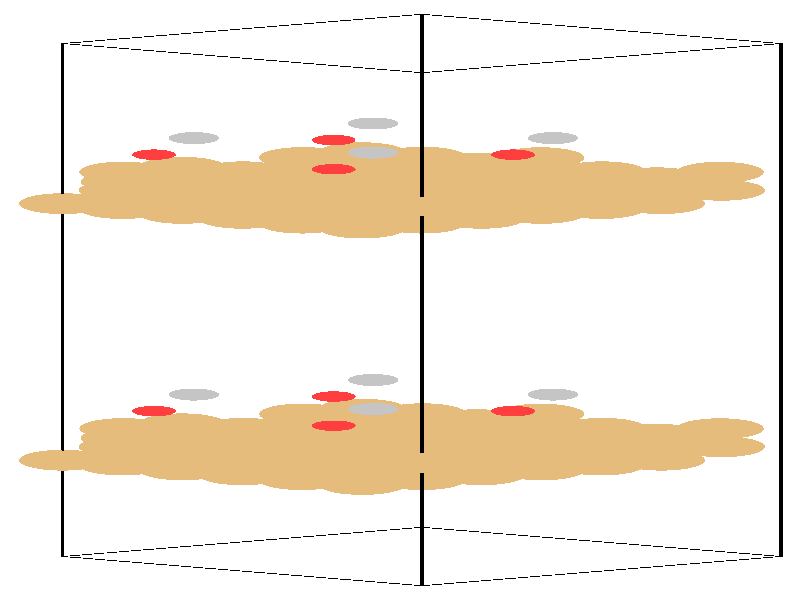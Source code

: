 #include "colors.inc"
#include "finish.inc"

global_settings {assumed_gamma 1 max_trace_level 6}
background {color White}
camera {orthographic
  right -24.13*x up 76.08*y
  direction 1.00*z
  location <0,0,50.00> look_at <0,0,0>}
light_source {<  2.00,   3.00,  40.00> color White
  area_light <0.70, 0, 0>, <0, 0.70, 0>, 3, 3
  adaptive 1 jitter}

#declare simple = finish {phong 0.7}
#declare pale = finish {ambient .5 diffuse .85 roughness .001 specular 0.200 }
#declare intermediate = finish {ambient 0.3 diffuse 0.6 specular 0.10 roughness 0.04 }
#declare vmd = finish {ambient .0 diffuse .65 phong 0.1 phong_size 40. specular 0.500 }
#declare jmol = finish {ambient .2 diffuse .6 specular 1 roughness .001 metallic}
#declare ase2 = finish {ambient 0.05 brilliance 3 diffuse 0.6 metallic specular 0.70 roughness 0.04 reflection 0.15}
#declare ase3 = finish {ambient .15 brilliance 2 diffuse .6 metallic specular 1. roughness .001 reflection .0}
#declare glass = finish {ambient .05 diffuse .3 specular 1. roughness .001}
#declare glass2 = finish {ambient .0 diffuse .3 specular 1. reflection .25 roughness .001}
#declare Rcell = 0.050;
#declare Rbond = 0.100;

#macro atom(LOC, R, COL, TRANS, FIN)
  sphere{LOC, R texture{pigment{color COL transmit TRANS} finish{FIN}}}
#end
#macro constrain(LOC, R, COL, TRANS FIN)
union{torus{R, Rcell rotate 45*z texture{pigment{color COL transmit TRANS} finish{FIN}}}
      torus{R, Rcell rotate -45*z texture{pigment{color COL transmit TRANS} finish{FIN}}}
      translate LOC}
#end

cylinder {<-10.17, -32.52, -33.83>, <  0.66, -36.23, -23.65>, Rcell pigment {Black}}
cylinder {<  0.66, -28.82, -44.00>, < 11.49, -32.52, -33.83>, Rcell pigment {Black}}
cylinder {<  0.66,  36.23, -20.33>, < 11.49,  32.52, -10.15>, Rcell pigment {Black}}
cylinder {<-10.17,  32.52, -10.15>, <  0.66,  28.82,   0.03>, Rcell pigment {Black}}
cylinder {<-10.17, -32.52, -33.83>, <  0.66, -28.82, -44.00>, Rcell pigment {Black}}
cylinder {<  0.66, -36.23, -23.65>, < 11.49, -32.52, -33.83>, Rcell pigment {Black}}
cylinder {<  0.66,  28.82,   0.03>, < 11.49,  32.52, -10.15>, Rcell pigment {Black}}
cylinder {<-10.17,  32.52, -10.15>, <  0.66,  36.23, -20.33>, Rcell pigment {Black}}
cylinder {<-10.17, -32.52, -33.83>, <-10.17,  32.52, -10.15>, Rcell pigment {Black}}
cylinder {<  0.66, -36.23, -23.65>, <  0.66,  28.82,   0.03>, Rcell pigment {Black}}
cylinder {< 11.49, -32.52, -33.83>, < 11.49,  32.52, -10.15>, Rcell pigment {Black}}
cylinder {<  0.66, -28.82, -44.00>, <  0.66,  36.23, -20.33>, Rcell pigment {Black}}
atom(<-10.17, -20.31, -29.38>, 1.32, rgb <0.78, 0.50, 0.20>, 0.0, ase3) // #0 
atom(< -8.37, -20.92, -27.68>, 1.32, rgb <0.78, 0.50, 0.20>, 0.0, ase3) // #1 
atom(< -6.56, -21.54, -25.99>, 1.32, rgb <0.78, 0.50, 0.20>, 0.0, ase3) // #2 
atom(< -8.37, -19.69, -31.08>, 1.32, rgb <0.78, 0.50, 0.20>, 0.0, ase3) // #3 
atom(< -6.56, -20.31, -29.38>, 1.32, rgb <0.78, 0.50, 0.20>, 0.0, ase3) // #4 
atom(< -4.76, -20.92, -27.68>, 1.32, rgb <0.78, 0.50, 0.20>, 0.0, ase3) // #5 
atom(< -6.56, -19.07, -32.77>, 1.32, rgb <0.78, 0.50, 0.20>, 0.0, ase3) // #6 
atom(< -4.76, -19.69, -31.08>, 1.32, rgb <0.78, 0.50, 0.20>, 0.0, ase3) // #7 
atom(< -2.95, -20.31, -29.38>, 1.32, rgb <0.78, 0.50, 0.20>, 0.0, ase3) // #8 
atom(< -8.37, -18.61, -28.76>, 1.32, rgb <0.78, 0.50, 0.20>, 0.0, ase3) // #9 
atom(< -6.56, -19.23, -27.07>, 1.32, rgb <0.78, 0.50, 0.20>, 0.0, ase3) // #10 
atom(< -4.76, -19.85, -25.37>, 1.32, rgb <0.78, 0.50, 0.20>, 0.0, ase3) // #11 
atom(< -6.56, -17.99, -30.46>, 1.32, rgb <0.78, 0.50, 0.20>, 0.0, ase3) // #12 
atom(< -4.76, -18.61, -28.76>, 1.32, rgb <0.78, 0.50, 0.20>, 0.0, ase3) // #13 
atom(< -2.95, -19.23, -27.07>, 1.32, rgb <0.78, 0.50, 0.20>, 0.0, ase3) // #14 
atom(< -4.76, -17.38, -32.15>, 1.32, rgb <0.78, 0.50, 0.20>, 0.0, ase3) // #15 
atom(< -2.95, -17.99, -30.46>, 1.32, rgb <0.78, 0.50, 0.20>, 0.0, ase3) // #16 
atom(< -1.14, -18.61, -28.76>, 1.32, rgb <0.78, 0.50, 0.20>, 0.0, ase3) // #17 
atom(<  0.72, -20.61, -18.04>, 1.32, rgb <0.78, 0.50, 0.20>, 0.0, ase3) // #18 
atom(< -8.31, -17.51, -26.50>, 1.32, rgb <0.78, 0.50, 0.20>, 0.0, ase3) // #19 
atom(<  4.24, -14.47, -34.82>, 1.32, rgb <0.78, 0.50, 0.20>, 0.0, ase3) // #20 
atom(< -8.35, -16.30, -29.84>, 1.32, rgb <0.78, 0.50, 0.20>, 0.0, ase3) // #21 
atom(< -6.53, -16.79, -28.12>, 1.32, rgb <0.78, 0.50, 0.20>, 0.0, ase3) // #22 
atom(< -4.80, -17.56, -26.47>, 1.32, rgb <0.78, 0.50, 0.20>, 0.0, ase3) // #23 
atom(< -6.57, -15.70, -31.48>, 1.32, rgb <0.78, 0.50, 0.20>, 0.0, ase3) // #24 
atom(< -4.73, -16.27, -29.87>, 1.32, rgb <0.78, 0.50, 0.20>, 0.0, ase3) // #25 
atom(< -3.08, -17.02, -28.17>, 1.32, rgb <0.78, 0.50, 0.20>, 0.0, ase3) // #26 
atom(< -7.42, -14.09, -28.65>, 0.66, rgb <1.00, 0.05, 0.05>, 0.0, ase3) // #27 
atom(< -6.22, -11.99, -28.57>, 0.76, rgb <0.56, 0.56, 0.56>, 0.0, ase3) // #28 
atom(<-10.17,  12.22, -17.54>, 1.32, rgb <0.78, 0.50, 0.20>, 0.0, ase3) // #29 
atom(< -8.37,  11.60, -15.85>, 1.32, rgb <0.78, 0.50, 0.20>, 0.0, ase3) // #30 
atom(< -6.56,  10.98, -14.15>, 1.32, rgb <0.78, 0.50, 0.20>, 0.0, ase3) // #31 
atom(< -8.37,  12.83, -19.24>, 1.32, rgb <0.78, 0.50, 0.20>, 0.0, ase3) // #32 
atom(< -6.56,  12.22, -17.54>, 1.32, rgb <0.78, 0.50, 0.20>, 0.0, ase3) // #33 
atom(< -4.76,  11.60, -15.85>, 1.32, rgb <0.78, 0.50, 0.20>, 0.0, ase3) // #34 
atom(< -6.56,  13.45, -20.93>, 1.32, rgb <0.78, 0.50, 0.20>, 0.0, ase3) // #35 
atom(< -4.76,  12.83, -19.24>, 1.32, rgb <0.78, 0.50, 0.20>, 0.0, ase3) // #36 
atom(< -2.95,  12.22, -17.54>, 1.32, rgb <0.78, 0.50, 0.20>, 0.0, ase3) // #37 
atom(< -8.37,  13.91, -16.92>, 1.32, rgb <0.78, 0.50, 0.20>, 0.0, ase3) // #38 
atom(< -6.56,  13.29, -15.23>, 1.32, rgb <0.78, 0.50, 0.20>, 0.0, ase3) // #39 
atom(< -4.76,  12.68, -13.53>, 1.32, rgb <0.78, 0.50, 0.20>, 0.0, ase3) // #40 
atom(< -6.56,  14.53, -18.62>, 1.32, rgb <0.78, 0.50, 0.20>, 0.0, ase3) // #41 
atom(< -4.76,  13.91, -16.92>, 1.32, rgb <0.78, 0.50, 0.20>, 0.0, ase3) // #42 
atom(< -2.95,  13.29, -15.23>, 1.32, rgb <0.78, 0.50, 0.20>, 0.0, ase3) // #43 
atom(< -4.76,  15.15, -20.32>, 1.32, rgb <0.78, 0.50, 0.20>, 0.0, ase3) // #44 
atom(< -2.95,  14.53, -18.62>, 1.32, rgb <0.78, 0.50, 0.20>, 0.0, ase3) // #45 
atom(< -1.14,  13.91, -16.92>, 1.32, rgb <0.78, 0.50, 0.20>, 0.0, ase3) // #46 
atom(<  0.72,  11.91,  -6.21>, 1.32, rgb <0.78, 0.50, 0.20>, 0.0, ase3) // #47 
atom(< -8.31,  15.01, -14.67>, 1.32, rgb <0.78, 0.50, 0.20>, 0.0, ase3) // #48 
atom(<  4.24,  18.05, -22.98>, 1.32, rgb <0.78, 0.50, 0.20>, 0.0, ase3) // #49 
atom(< -8.35,  16.22, -18.00>, 1.32, rgb <0.78, 0.50, 0.20>, 0.0, ase3) // #50 
atom(< -6.53,  15.73, -16.29>, 1.32, rgb <0.78, 0.50, 0.20>, 0.0, ase3) // #51 
atom(< -4.80,  14.97, -14.63>, 1.32, rgb <0.78, 0.50, 0.20>, 0.0, ase3) // #52 
atom(< -6.57,  16.83, -19.64>, 1.32, rgb <0.78, 0.50, 0.20>, 0.0, ase3) // #53 
atom(< -4.73,  16.26, -18.03>, 1.32, rgb <0.78, 0.50, 0.20>, 0.0, ase3) // #54 
atom(< -3.08,  15.50, -16.34>, 1.32, rgb <0.78, 0.50, 0.20>, 0.0, ase3) // #55 
atom(< -7.42,  18.43, -16.81>, 0.66, rgb <1.00, 0.05, 0.05>, 0.0, ase3) // #56 
atom(< -6.22,  20.53, -16.74>, 0.76, rgb <0.56, 0.56, 0.56>, 0.0, ase3) // #57 
atom(< -4.76, -18.45, -34.47>, 1.32, rgb <0.78, 0.50, 0.20>, 0.0, ase3) // #58 
atom(< -2.95, -19.07, -32.77>, 1.32, rgb <0.78, 0.50, 0.20>, 0.0, ase3) // #59 
atom(< -1.15, -19.69, -31.08>, 1.32, rgb <0.78, 0.50, 0.20>, 0.0, ase3) // #60 
atom(< -2.95, -17.84, -36.16>, 1.32, rgb <0.78, 0.50, 0.20>, 0.0, ase3) // #61 
atom(< -1.15, -18.45, -34.47>, 1.32, rgb <0.78, 0.50, 0.20>, 0.0, ase3) // #62 
atom(<  0.66, -19.07, -32.77>, 1.32, rgb <0.78, 0.50, 0.20>, 0.0, ase3) // #63 
atom(< -1.15, -17.22, -37.86>, 1.32, rgb <0.78, 0.50, 0.20>, 0.0, ase3) // #64 
atom(<  0.66, -17.84, -36.16>, 1.32, rgb <0.78, 0.50, 0.20>, 0.0, ase3) // #65 
atom(<  2.46, -18.45, -34.47>, 1.32, rgb <0.78, 0.50, 0.20>, 0.0, ase3) // #66 
atom(< -2.95, -16.76, -33.85>, 1.32, rgb <0.78, 0.50, 0.20>, 0.0, ase3) // #67 
atom(< -1.15, -17.38, -32.15>, 1.32, rgb <0.78, 0.50, 0.20>, 0.0, ase3) // #68 
atom(<  0.66, -17.99, -30.46>, 1.32, rgb <0.78, 0.50, 0.20>, 0.0, ase3) // #69 
atom(< -1.15, -16.14, -35.55>, 1.32, rgb <0.78, 0.50, 0.20>, 0.0, ase3) // #70 
atom(<  0.66, -16.76, -33.85>, 1.32, rgb <0.78, 0.50, 0.20>, 0.0, ase3) // #71 
atom(<  2.46, -17.38, -32.15>, 1.32, rgb <0.78, 0.50, 0.20>, 0.0, ase3) // #72 
atom(<  0.66, -15.52, -37.24>, 1.32, rgb <0.78, 0.50, 0.20>, 0.0, ase3) // #73 
atom(<  2.46, -16.14, -35.55>, 1.32, rgb <0.78, 0.50, 0.20>, 0.0, ase3) // #74 
atom(<  4.27, -16.76, -33.85>, 1.32, rgb <0.78, 0.50, 0.20>, 0.0, ase3) // #75 
atom(<  6.13, -18.76, -23.13>, 1.32, rgb <0.78, 0.50, 0.20>, 0.0, ase3) // #76 
atom(< -2.90, -15.66, -31.59>, 1.32, rgb <0.78, 0.50, 0.20>, 0.0, ase3) // #77 
atom(< -1.18, -16.32, -29.73>, 1.32, rgb <0.78, 0.50, 0.20>, 0.0, ase3) // #78 
atom(< -2.93, -14.45, -34.93>, 1.32, rgb <0.78, 0.50, 0.20>, 0.0, ase3) // #79 
atom(< -1.12, -14.94, -33.21>, 1.32, rgb <0.78, 0.50, 0.20>, 0.0, ase3) // #80 
atom(<  0.62, -15.70, -31.56>, 1.32, rgb <0.78, 0.50, 0.20>, 0.0, ase3) // #81 
atom(< -1.15, -13.84, -36.57>, 1.32, rgb <0.78, 0.50, 0.20>, 0.0, ase3) // #82 
atom(<  0.68, -14.42, -34.96>, 1.32, rgb <0.78, 0.50, 0.20>, 0.0, ase3) // #83 
atom(<  2.33, -15.17, -33.26>, 1.32, rgb <0.78, 0.50, 0.20>, 0.0, ase3) // #84 
atom(< -2.00, -12.24, -33.74>, 0.66, rgb <1.00, 0.05, 0.05>, 0.0, ase3) // #85 
atom(< -0.81, -10.14, -33.66>, 0.76, rgb <0.56, 0.56, 0.56>, 0.0, ase3) // #86 
atom(< -4.76,  14.07, -22.63>, 1.32, rgb <0.78, 0.50, 0.20>, 0.0, ase3) // #87 
atom(< -2.95,  13.45, -20.93>, 1.32, rgb <0.78, 0.50, 0.20>, 0.0, ase3) // #88 
atom(< -1.15,  12.83, -19.24>, 1.32, rgb <0.78, 0.50, 0.20>, 0.0, ase3) // #89 
atom(< -2.95,  14.69, -24.33>, 1.32, rgb <0.78, 0.50, 0.20>, 0.0, ase3) // #90 
atom(< -1.15,  14.07, -22.63>, 1.32, rgb <0.78, 0.50, 0.20>, 0.0, ase3) // #91 
atom(<  0.66,  13.45, -20.93>, 1.32, rgb <0.78, 0.50, 0.20>, 0.0, ase3) // #92 
atom(< -1.15,  15.30, -26.02>, 1.32, rgb <0.78, 0.50, 0.20>, 0.0, ase3) // #93 
atom(<  0.66,  14.69, -24.33>, 1.32, rgb <0.78, 0.50, 0.20>, 0.0, ase3) // #94 
atom(<  2.46,  14.07, -22.63>, 1.32, rgb <0.78, 0.50, 0.20>, 0.0, ase3) // #95 
atom(< -2.95,  15.76, -22.01>, 1.32, rgb <0.78, 0.50, 0.20>, 0.0, ase3) // #96 
atom(< -1.15,  15.15, -20.32>, 1.32, rgb <0.78, 0.50, 0.20>, 0.0, ase3) // #97 
atom(<  0.66,  14.53, -18.62>, 1.32, rgb <0.78, 0.50, 0.20>, 0.0, ase3) // #98 
atom(< -1.15,  16.38, -23.71>, 1.32, rgb <0.78, 0.50, 0.20>, 0.0, ase3) // #99 
atom(<  0.66,  15.76, -22.01>, 1.32, rgb <0.78, 0.50, 0.20>, 0.0, ase3) // #100 
atom(<  2.46,  15.15, -20.32>, 1.32, rgb <0.78, 0.50, 0.20>, 0.0, ase3) // #101 
atom(<  0.66,  17.00, -25.41>, 1.32, rgb <0.78, 0.50, 0.20>, 0.0, ase3) // #102 
atom(<  2.46,  16.38, -23.71>, 1.32, rgb <0.78, 0.50, 0.20>, 0.0, ase3) // #103 
atom(<  4.27,  15.76, -22.01>, 1.32, rgb <0.78, 0.50, 0.20>, 0.0, ase3) // #104 
atom(<  6.13,  13.76, -11.29>, 1.32, rgb <0.78, 0.50, 0.20>, 0.0, ase3) // #105 
atom(< -2.90,  16.86, -19.76>, 1.32, rgb <0.78, 0.50, 0.20>, 0.0, ase3) // #106 
atom(< -1.18,  16.20, -17.89>, 1.32, rgb <0.78, 0.50, 0.20>, 0.0, ase3) // #107 
atom(< -2.93,  18.07, -23.09>, 1.32, rgb <0.78, 0.50, 0.20>, 0.0, ase3) // #108 
atom(< -1.12,  17.58, -21.37>, 1.32, rgb <0.78, 0.50, 0.20>, 0.0, ase3) // #109 
atom(<  0.62,  16.82, -19.72>, 1.32, rgb <0.78, 0.50, 0.20>, 0.0, ase3) // #110 
atom(< -1.15,  18.68, -24.73>, 1.32, rgb <0.78, 0.50, 0.20>, 0.0, ase3) // #111 
atom(<  0.68,  18.11, -23.12>, 1.32, rgb <0.78, 0.50, 0.20>, 0.0, ase3) // #112 
atom(<  2.33,  17.35, -21.43>, 1.32, rgb <0.78, 0.50, 0.20>, 0.0, ase3) // #113 
atom(< -2.00,  20.28, -21.90>, 0.66, rgb <1.00, 0.05, 0.05>, 0.0, ase3) // #114 
atom(< -0.81,  22.38, -21.83>, 0.76, rgb <0.56, 0.56, 0.56>, 0.0, ase3) // #115 
atom(< -4.76, -22.16, -24.29>, 1.32, rgb <0.78, 0.50, 0.20>, 0.0, ase3) // #116 
atom(< -2.95, -22.78, -22.59>, 1.32, rgb <0.78, 0.50, 0.20>, 0.0, ase3) // #117 
atom(< -1.14, -23.39, -20.90>, 1.32, rgb <0.78, 0.50, 0.20>, 0.0, ase3) // #118 
atom(< -2.95, -21.54, -25.99>, 1.32, rgb <0.78, 0.50, 0.20>, 0.0, ase3) // #119 
atom(< -1.15, -22.16, -24.29>, 1.32, rgb <0.78, 0.50, 0.20>, 0.0, ase3) // #120 
atom(<  0.66, -22.78, -22.59>, 1.32, rgb <0.78, 0.50, 0.20>, 0.0, ase3) // #121 
atom(< -1.15, -20.92, -27.68>, 1.32, rgb <0.78, 0.50, 0.20>, 0.0, ase3) // #122 
atom(<  0.66, -21.54, -25.99>, 1.32, rgb <0.78, 0.50, 0.20>, 0.0, ase3) // #123 
atom(<  2.46, -22.16, -24.29>, 1.32, rgb <0.78, 0.50, 0.20>, 0.0, ase3) // #124 
atom(< -2.95, -20.46, -23.67>, 1.32, rgb <0.78, 0.50, 0.20>, 0.0, ase3) // #125 
atom(< -1.15, -21.08, -21.98>, 1.32, rgb <0.78, 0.50, 0.20>, 0.0, ase3) // #126 
atom(<  0.66, -21.70, -20.28>, 1.32, rgb <0.78, 0.50, 0.20>, 0.0, ase3) // #127 
atom(< -1.15, -19.85, -25.37>, 1.32, rgb <0.78, 0.50, 0.20>, 0.0, ase3) // #128 
atom(<  0.66, -20.46, -23.67>, 1.32, rgb <0.78, 0.50, 0.20>, 0.0, ase3) // #129 
atom(<  2.46, -21.08, -21.98>, 1.32, rgb <0.78, 0.50, 0.20>, 0.0, ase3) // #130 
atom(<  0.66, -19.23, -27.07>, 1.32, rgb <0.78, 0.50, 0.20>, 0.0, ase3) // #131 
atom(<  2.46, -19.85, -25.37>, 1.32, rgb <0.78, 0.50, 0.20>, 0.0, ase3) // #132 
atom(<  4.27, -20.46, -23.67>, 1.32, rgb <0.78, 0.50, 0.20>, 0.0, ase3) // #133 
atom(< -4.70, -18.76, -23.13>, 1.32, rgb <0.78, 0.50, 0.20>, 0.0, ase3) // #134 
atom(< -2.90, -19.36, -21.42>, 1.32, rgb <0.78, 0.50, 0.20>, 0.0, ase3) // #135 
atom(<  9.65, -16.32, -29.73>, 1.32, rgb <0.78, 0.50, 0.20>, 0.0, ase3) // #136 
atom(< -2.93, -18.15, -24.75>, 1.32, rgb <0.78, 0.50, 0.20>, 0.0, ase3) // #137 
atom(< -1.12, -18.65, -23.03>, 1.32, rgb <0.78, 0.50, 0.20>, 0.0, ase3) // #138 
atom(<  0.62, -19.41, -21.38>, 1.32, rgb <0.78, 0.50, 0.20>, 0.0, ase3) // #139 
atom(< -1.15, -17.55, -26.39>, 1.32, rgb <0.78, 0.50, 0.20>, 0.0, ase3) // #140 
atom(<  0.68, -18.12, -24.78>, 1.32, rgb <0.78, 0.50, 0.20>, 0.0, ase3) // #141 
atom(<  2.33, -18.87, -23.09>, 1.32, rgb <0.78, 0.50, 0.20>, 0.0, ase3) // #142 
atom(< -2.00, -15.94, -23.56>, 0.66, rgb <1.00, 0.05, 0.05>, 0.0, ase3) // #143 
atom(< -0.81, -13.84, -23.49>, 0.76, rgb <0.56, 0.56, 0.56>, 0.0, ase3) // #144 
atom(< -4.76,  10.36, -12.45>, 1.32, rgb <0.78, 0.50, 0.20>, 0.0, ase3) // #145 
atom(< -2.95,   9.75, -10.76>, 1.32, rgb <0.78, 0.50, 0.20>, 0.0, ase3) // #146 
atom(< -1.14,   9.13,  -9.06>, 1.32, rgb <0.78, 0.50, 0.20>, 0.0, ase3) // #147 
atom(< -2.95,  10.98, -14.15>, 1.32, rgb <0.78, 0.50, 0.20>, 0.0, ase3) // #148 
atom(< -1.15,  10.36, -12.45>, 1.32, rgb <0.78, 0.50, 0.20>, 0.0, ase3) // #149 
atom(<  0.66,   9.75, -10.76>, 1.32, rgb <0.78, 0.50, 0.20>, 0.0, ase3) // #150 
atom(< -1.15,  11.60, -15.85>, 1.32, rgb <0.78, 0.50, 0.20>, 0.0, ase3) // #151 
atom(<  0.66,  10.98, -14.15>, 1.32, rgb <0.78, 0.50, 0.20>, 0.0, ase3) // #152 
atom(<  2.46,  10.36, -12.45>, 1.32, rgb <0.78, 0.50, 0.20>, 0.0, ase3) // #153 
atom(< -2.95,  12.06, -11.84>, 1.32, rgb <0.78, 0.50, 0.20>, 0.0, ase3) // #154 
atom(< -1.15,  11.44, -10.14>, 1.32, rgb <0.78, 0.50, 0.20>, 0.0, ase3) // #155 
atom(<  0.66,  10.83,  -8.44>, 1.32, rgb <0.78, 0.50, 0.20>, 0.0, ase3) // #156 
atom(< -1.15,  12.68, -13.53>, 1.32, rgb <0.78, 0.50, 0.20>, 0.0, ase3) // #157 
atom(<  0.66,  12.06, -11.84>, 1.32, rgb <0.78, 0.50, 0.20>, 0.0, ase3) // #158 
atom(<  2.46,  11.44, -10.14>, 1.32, rgb <0.78, 0.50, 0.20>, 0.0, ase3) // #159 
atom(<  0.66,  13.29, -15.23>, 1.32, rgb <0.78, 0.50, 0.20>, 0.0, ase3) // #160 
atom(<  2.46,  12.68, -13.53>, 1.32, rgb <0.78, 0.50, 0.20>, 0.0, ase3) // #161 
atom(<  4.27,  12.06, -11.84>, 1.32, rgb <0.78, 0.50, 0.20>, 0.0, ase3) // #162 
atom(< -4.70,  13.76, -11.29>, 1.32, rgb <0.78, 0.50, 0.20>, 0.0, ase3) // #163 
atom(< -2.90,  13.16,  -9.58>, 1.32, rgb <0.78, 0.50, 0.20>, 0.0, ase3) // #164 
atom(<  9.65,  16.20, -17.89>, 1.32, rgb <0.78, 0.50, 0.20>, 0.0, ase3) // #165 
atom(< -2.93,  14.37, -12.92>, 1.32, rgb <0.78, 0.50, 0.20>, 0.0, ase3) // #166 
atom(< -1.12,  13.88, -11.20>, 1.32, rgb <0.78, 0.50, 0.20>, 0.0, ase3) // #167 
atom(<  0.62,  13.11,  -9.54>, 1.32, rgb <0.78, 0.50, 0.20>, 0.0, ase3) // #168 
atom(< -1.15,  14.98, -14.55>, 1.32, rgb <0.78, 0.50, 0.20>, 0.0, ase3) // #169 
atom(<  0.68,  14.40, -12.95>, 1.32, rgb <0.78, 0.50, 0.20>, 0.0, ase3) // #170 
atom(<  2.33,  13.65, -11.25>, 1.32, rgb <0.78, 0.50, 0.20>, 0.0, ase3) // #171 
atom(< -2.00,  16.58, -11.72>, 0.66, rgb <1.00, 0.05, 0.05>, 0.0, ase3) // #172 
atom(< -0.81,  18.68, -11.65>, 0.76, rgb <0.56, 0.56, 0.56>, 0.0, ase3) // #173 
atom(<  0.66, -20.31, -29.38>, 1.32, rgb <0.78, 0.50, 0.20>, 0.0, ase3) // #174 
atom(<  2.46, -20.92, -27.68>, 1.32, rgb <0.78, 0.50, 0.20>, 0.0, ase3) // #175 
atom(<  4.27, -21.54, -25.99>, 1.32, rgb <0.78, 0.50, 0.20>, 0.0, ase3) // #176 
atom(<  2.46, -19.69, -31.08>, 1.32, rgb <0.78, 0.50, 0.20>, 0.0, ase3) // #177 
atom(<  4.27, -20.31, -29.38>, 1.32, rgb <0.78, 0.50, 0.20>, 0.0, ase3) // #178 
atom(<  6.07, -20.92, -27.68>, 1.32, rgb <0.78, 0.50, 0.20>, 0.0, ase3) // #179 
atom(<  4.27, -19.07, -32.77>, 1.32, rgb <0.78, 0.50, 0.20>, 0.0, ase3) // #180 
atom(<  6.07, -19.69, -31.08>, 1.32, rgb <0.78, 0.50, 0.20>, 0.0, ase3) // #181 
atom(<  7.88, -20.31, -29.38>, 1.32, rgb <0.78, 0.50, 0.20>, 0.0, ase3) // #182 
atom(<  2.46, -18.61, -28.76>, 1.32, rgb <0.78, 0.50, 0.20>, 0.0, ase3) // #183 
atom(<  4.27, -19.23, -27.07>, 1.32, rgb <0.78, 0.50, 0.20>, 0.0, ase3) // #184 
atom(<  6.07, -19.85, -25.37>, 1.32, rgb <0.78, 0.50, 0.20>, 0.0, ase3) // #185 
atom(<  4.27, -17.99, -30.46>, 1.32, rgb <0.78, 0.50, 0.20>, 0.0, ase3) // #186 
atom(<  6.07, -18.61, -28.76>, 1.32, rgb <0.78, 0.50, 0.20>, 0.0, ase3) // #187 
atom(<  7.88, -19.23, -27.07>, 1.32, rgb <0.78, 0.50, 0.20>, 0.0, ase3) // #188 
atom(<  6.07, -17.38, -32.15>, 1.32, rgb <0.78, 0.50, 0.20>, 0.0, ase3) // #189 
atom(<  7.88, -17.99, -30.46>, 1.32, rgb <0.78, 0.50, 0.20>, 0.0, ase3) // #190 
atom(<  9.69, -18.61, -28.76>, 1.32, rgb <0.78, 0.50, 0.20>, 0.0, ase3) // #191 
atom(<  0.72, -16.91, -28.22>, 1.32, rgb <0.78, 0.50, 0.20>, 0.0, ase3) // #192 
atom(<  2.52, -17.51, -26.50>, 1.32, rgb <0.78, 0.50, 0.20>, 0.0, ase3) // #193 
atom(<  4.24, -18.17, -24.64>, 1.32, rgb <0.78, 0.50, 0.20>, 0.0, ase3) // #194 
atom(<  2.48, -16.30, -29.84>, 1.32, rgb <0.78, 0.50, 0.20>, 0.0, ase3) // #195 
atom(<  4.30, -16.79, -28.12>, 1.32, rgb <0.78, 0.50, 0.20>, 0.0, ase3) // #196 
atom(<  6.03, -17.56, -26.47>, 1.32, rgb <0.78, 0.50, 0.20>, 0.0, ase3) // #197 
atom(<  4.26, -15.70, -31.48>, 1.32, rgb <0.78, 0.50, 0.20>, 0.0, ase3) // #198 
atom(<  6.10, -16.27, -29.87>, 1.32, rgb <0.78, 0.50, 0.20>, 0.0, ase3) // #199 
atom(<  7.75, -17.02, -28.17>, 1.32, rgb <0.78, 0.50, 0.20>, 0.0, ase3) // #200 
atom(<  3.41, -14.09, -28.65>, 0.66, rgb <1.00, 0.05, 0.05>, 0.0, ase3) // #201 
atom(<  4.61, -11.99, -28.57>, 0.76, rgb <0.56, 0.56, 0.56>, 0.0, ase3) // #202 
atom(<  0.66,  12.22, -17.54>, 1.32, rgb <0.78, 0.50, 0.20>, 0.0, ase3) // #203 
atom(<  2.46,  11.60, -15.85>, 1.32, rgb <0.78, 0.50, 0.20>, 0.0, ase3) // #204 
atom(<  4.27,  10.98, -14.15>, 1.32, rgb <0.78, 0.50, 0.20>, 0.0, ase3) // #205 
atom(<  2.46,  12.83, -19.24>, 1.32, rgb <0.78, 0.50, 0.20>, 0.0, ase3) // #206 
atom(<  4.27,  12.22, -17.54>, 1.32, rgb <0.78, 0.50, 0.20>, 0.0, ase3) // #207 
atom(<  6.07,  11.60, -15.85>, 1.32, rgb <0.78, 0.50, 0.20>, 0.0, ase3) // #208 
atom(<  4.27,  13.45, -20.93>, 1.32, rgb <0.78, 0.50, 0.20>, 0.0, ase3) // #209 
atom(<  6.07,  12.83, -19.24>, 1.32, rgb <0.78, 0.50, 0.20>, 0.0, ase3) // #210 
atom(<  7.88,  12.22, -17.54>, 1.32, rgb <0.78, 0.50, 0.20>, 0.0, ase3) // #211 
atom(<  2.46,  13.91, -16.92>, 1.32, rgb <0.78, 0.50, 0.20>, 0.0, ase3) // #212 
atom(<  4.27,  13.29, -15.23>, 1.32, rgb <0.78, 0.50, 0.20>, 0.0, ase3) // #213 
atom(<  6.07,  12.68, -13.53>, 1.32, rgb <0.78, 0.50, 0.20>, 0.0, ase3) // #214 
atom(<  4.27,  14.53, -18.62>, 1.32, rgb <0.78, 0.50, 0.20>, 0.0, ase3) // #215 
atom(<  6.07,  13.91, -16.92>, 1.32, rgb <0.78, 0.50, 0.20>, 0.0, ase3) // #216 
atom(<  7.88,  13.29, -15.23>, 1.32, rgb <0.78, 0.50, 0.20>, 0.0, ase3) // #217 
atom(<  6.07,  15.15, -20.32>, 1.32, rgb <0.78, 0.50, 0.20>, 0.0, ase3) // #218 
atom(<  7.88,  14.53, -18.62>, 1.32, rgb <0.78, 0.50, 0.20>, 0.0, ase3) // #219 
atom(<  9.69,  13.91, -16.92>, 1.32, rgb <0.78, 0.50, 0.20>, 0.0, ase3) // #220 
atom(<  0.72,  15.62, -16.38>, 1.32, rgb <0.78, 0.50, 0.20>, 0.0, ase3) // #221 
atom(<  2.52,  15.01, -14.67>, 1.32, rgb <0.78, 0.50, 0.20>, 0.0, ase3) // #222 
atom(<  4.24,  14.35, -12.81>, 1.32, rgb <0.78, 0.50, 0.20>, 0.0, ase3) // #223 
atom(<  2.48,  16.22, -18.00>, 1.32, rgb <0.78, 0.50, 0.20>, 0.0, ase3) // #224 
atom(<  4.30,  15.73, -16.29>, 1.32, rgb <0.78, 0.50, 0.20>, 0.0, ase3) // #225 
atom(<  6.03,  14.97, -14.63>, 1.32, rgb <0.78, 0.50, 0.20>, 0.0, ase3) // #226 
atom(<  4.26,  16.83, -19.64>, 1.32, rgb <0.78, 0.50, 0.20>, 0.0, ase3) // #227 
atom(<  6.10,  16.26, -18.03>, 1.32, rgb <0.78, 0.50, 0.20>, 0.0, ase3) // #228 
atom(<  7.75,  15.50, -16.34>, 1.32, rgb <0.78, 0.50, 0.20>, 0.0, ase3) // #229 
atom(<  3.41,  18.43, -16.81>, 0.66, rgb <1.00, 0.05, 0.05>, 0.0, ase3) // #230 
atom(<  4.61,  20.53, -16.74>, 0.76, rgb <0.56, 0.56, 0.56>, 0.0, ase3) // #231 
